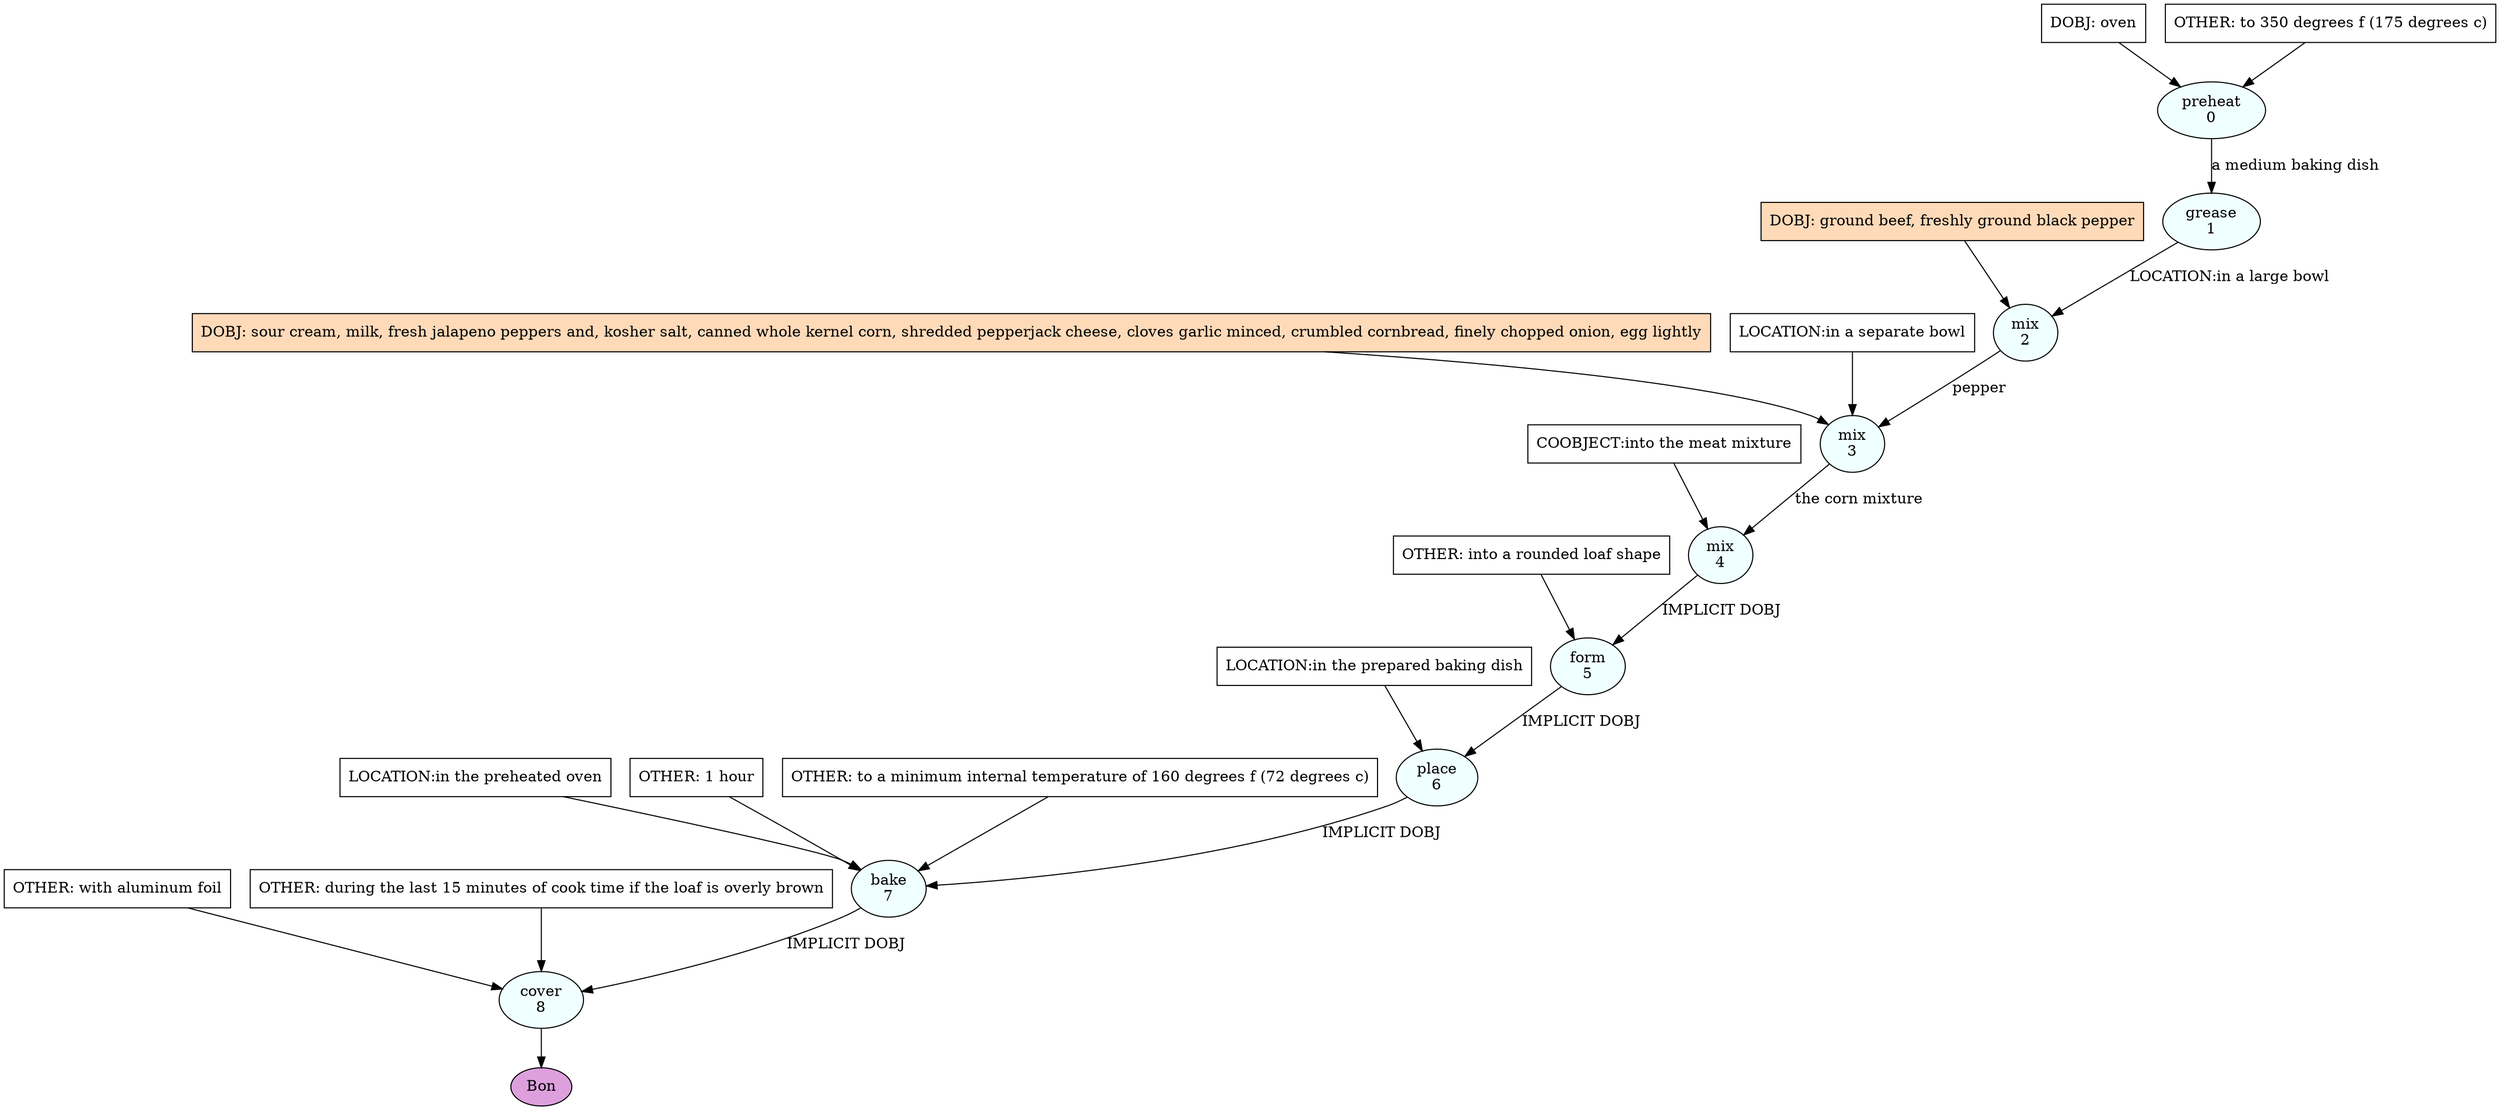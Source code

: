 digraph recipe {
E0[label="preheat
0", shape=oval, style=filled, fillcolor=azure]
E1[label="grease
1", shape=oval, style=filled, fillcolor=azure]
E2[label="mix
2", shape=oval, style=filled, fillcolor=azure]
E3[label="mix
3", shape=oval, style=filled, fillcolor=azure]
E4[label="mix
4", shape=oval, style=filled, fillcolor=azure]
E5[label="form
5", shape=oval, style=filled, fillcolor=azure]
E6[label="place
6", shape=oval, style=filled, fillcolor=azure]
E7[label="bake
7", shape=oval, style=filled, fillcolor=azure]
E8[label="cover
8", shape=oval, style=filled, fillcolor=azure]
D0[label="DOBJ: oven", shape=box, style=filled, fillcolor=white]
D0 -> E0
O0_0[label="OTHER: to 350 degrees f (175 degrees c)", shape=box, style=filled, fillcolor=white]
O0_0 -> E0
E0 -> E1 [label="a medium baking dish"]
D2_ing[label="DOBJ: ground beef, freshly ground black pepper", shape=box, style=filled, fillcolor=peachpuff]
D2_ing -> E2
E1 -> E2 [label="LOCATION:in a large bowl"]
D3_ing[label="DOBJ: sour cream, milk, fresh jalapeno peppers and, kosher salt, canned whole kernel corn, shredded pepperjack cheese, cloves garlic minced, crumbled cornbread, finely chopped onion, egg lightly", shape=box, style=filled, fillcolor=peachpuff]
D3_ing -> E3
E2 -> E3 [label="pepper"]
P3_0_0[label="LOCATION:in a separate bowl", shape=box, style=filled, fillcolor=white]
P3_0_0 -> E3
E3 -> E4 [label="the corn mixture"]
P4_0_0[label="COOBJECT:into the meat mixture", shape=box, style=filled, fillcolor=white]
P4_0_0 -> E4
E4 -> E5 [label="IMPLICIT DOBJ"]
O5_0_0[label="OTHER: into a rounded loaf shape", shape=box, style=filled, fillcolor=white]
O5_0_0 -> E5
E5 -> E6 [label="IMPLICIT DOBJ"]
P6_0_0[label="LOCATION:in the prepared baking dish", shape=box, style=filled, fillcolor=white]
P6_0_0 -> E6
E6 -> E7 [label="IMPLICIT DOBJ"]
P7_0_0[label="LOCATION:in the preheated oven", shape=box, style=filled, fillcolor=white]
P7_0_0 -> E7
O7_0_0[label="OTHER: 1 hour", shape=box, style=filled, fillcolor=white]
O7_0_0 -> E7
O7_1_0[label="OTHER: to a minimum internal temperature of 160 degrees f (72 degrees c)", shape=box, style=filled, fillcolor=white]
O7_1_0 -> E7
E7 -> E8 [label="IMPLICIT DOBJ"]
O8_0_0[label="OTHER: with aluminum foil", shape=box, style=filled, fillcolor=white]
O8_0_0 -> E8
O8_1_0[label="OTHER: during the last 15 minutes of cook time if the loaf is overly brown", shape=box, style=filled, fillcolor=white]
O8_1_0 -> E8
EOR[label="Bon", shape=oval, style=filled, fillcolor=plum]
E8 -> EOR
}
